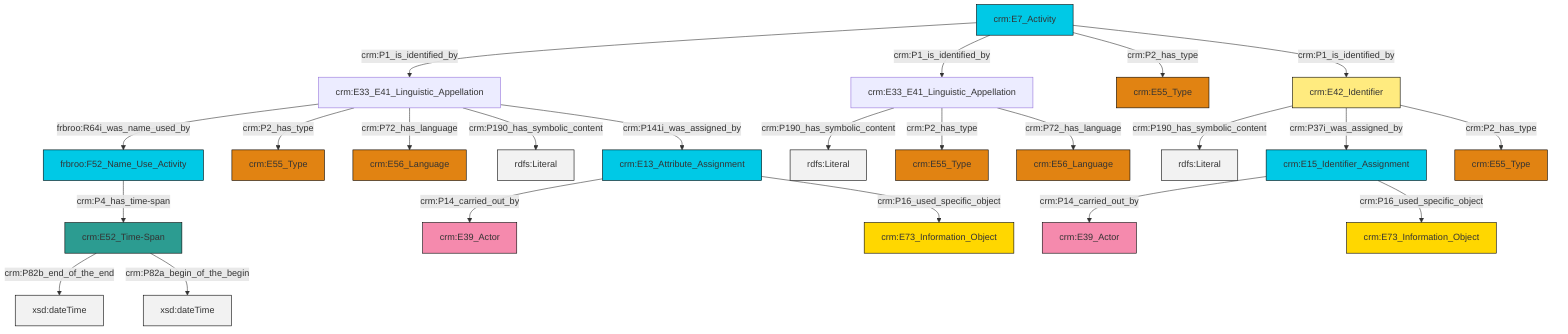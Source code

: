graph TD
classDef Literal fill:#f2f2f2,stroke:#000000;
classDef CRM_Entity fill:#FFFFFF,stroke:#000000;
classDef Temporal_Entity fill:#00C9E6, stroke:#000000;
classDef Type fill:#E18312, stroke:#000000;
classDef Time-Span fill:#2C9C91, stroke:#000000;
classDef Appellation fill:#FFEB7F, stroke:#000000;
classDef Place fill:#008836, stroke:#000000;
classDef Persistent_Item fill:#B266B2, stroke:#000000;
classDef Conceptual_Object fill:#FFD700, stroke:#000000;
classDef Physical_Thing fill:#D2B48C, stroke:#000000;
classDef Actor fill:#f58aad, stroke:#000000;
classDef PC_Classes fill:#4ce600, stroke:#000000;
classDef Multi fill:#cccccc,stroke:#000000;

0["crm:E7_Activity"]:::Temporal_Entity -->|crm:P1_is_identified_by| 1["crm:E33_E41_Linguistic_Appellation"]:::Default
1["crm:E33_E41_Linguistic_Appellation"]:::Default -->|frbroo:R64i_was_name_used_by| 2["frbroo:F52_Name_Use_Activity"]:::Temporal_Entity
3["crm:E52_Time-Span"]:::Time-Span -->|crm:P82b_end_of_the_end| 4[xsd:dateTime]:::Literal
1["crm:E33_E41_Linguistic_Appellation"]:::Default -->|crm:P2_has_type| 5["crm:E55_Type"]:::Type
7["crm:E15_Identifier_Assignment"]:::Temporal_Entity -->|crm:P14_carried_out_by| 8["crm:E39_Actor"]:::Actor
9["crm:E42_Identifier"]:::Appellation -->|crm:P190_has_symbolic_content| 10[rdfs:Literal]:::Literal
1["crm:E33_E41_Linguistic_Appellation"]:::Default -->|crm:P72_has_language| 11["crm:E56_Language"]:::Type
1["crm:E33_E41_Linguistic_Appellation"]:::Default -->|crm:P190_has_symbolic_content| 12[rdfs:Literal]:::Literal
13["crm:E13_Attribute_Assignment"]:::Temporal_Entity -->|crm:P14_carried_out_by| 14["crm:E39_Actor"]:::Actor
3["crm:E52_Time-Span"]:::Time-Span -->|crm:P82a_begin_of_the_begin| 20[xsd:dateTime]:::Literal
22["crm:E33_E41_Linguistic_Appellation"]:::Default -->|crm:P190_has_symbolic_content| 23[rdfs:Literal]:::Literal
9["crm:E42_Identifier"]:::Appellation -->|crm:P37i_was_assigned_by| 7["crm:E15_Identifier_Assignment"]:::Temporal_Entity
0["crm:E7_Activity"]:::Temporal_Entity -->|crm:P1_is_identified_by| 22["crm:E33_E41_Linguistic_Appellation"]:::Default
9["crm:E42_Identifier"]:::Appellation -->|crm:P2_has_type| 28["crm:E55_Type"]:::Type
22["crm:E33_E41_Linguistic_Appellation"]:::Default -->|crm:P2_has_type| 31["crm:E55_Type"]:::Type
1["crm:E33_E41_Linguistic_Appellation"]:::Default -->|crm:P141i_was_assigned_by| 13["crm:E13_Attribute_Assignment"]:::Temporal_Entity
22["crm:E33_E41_Linguistic_Appellation"]:::Default -->|crm:P72_has_language| 24["crm:E56_Language"]:::Type
2["frbroo:F52_Name_Use_Activity"]:::Temporal_Entity -->|crm:P4_has_time-span| 3["crm:E52_Time-Span"]:::Time-Span
0["crm:E7_Activity"]:::Temporal_Entity -->|crm:P2_has_type| 34["crm:E55_Type"]:::Type
0["crm:E7_Activity"]:::Temporal_Entity -->|crm:P1_is_identified_by| 9["crm:E42_Identifier"]:::Appellation
7["crm:E15_Identifier_Assignment"]:::Temporal_Entity -->|crm:P16_used_specific_object| 18["crm:E73_Information_Object"]:::Conceptual_Object
13["crm:E13_Attribute_Assignment"]:::Temporal_Entity -->|crm:P16_used_specific_object| 16["crm:E73_Information_Object"]:::Conceptual_Object
